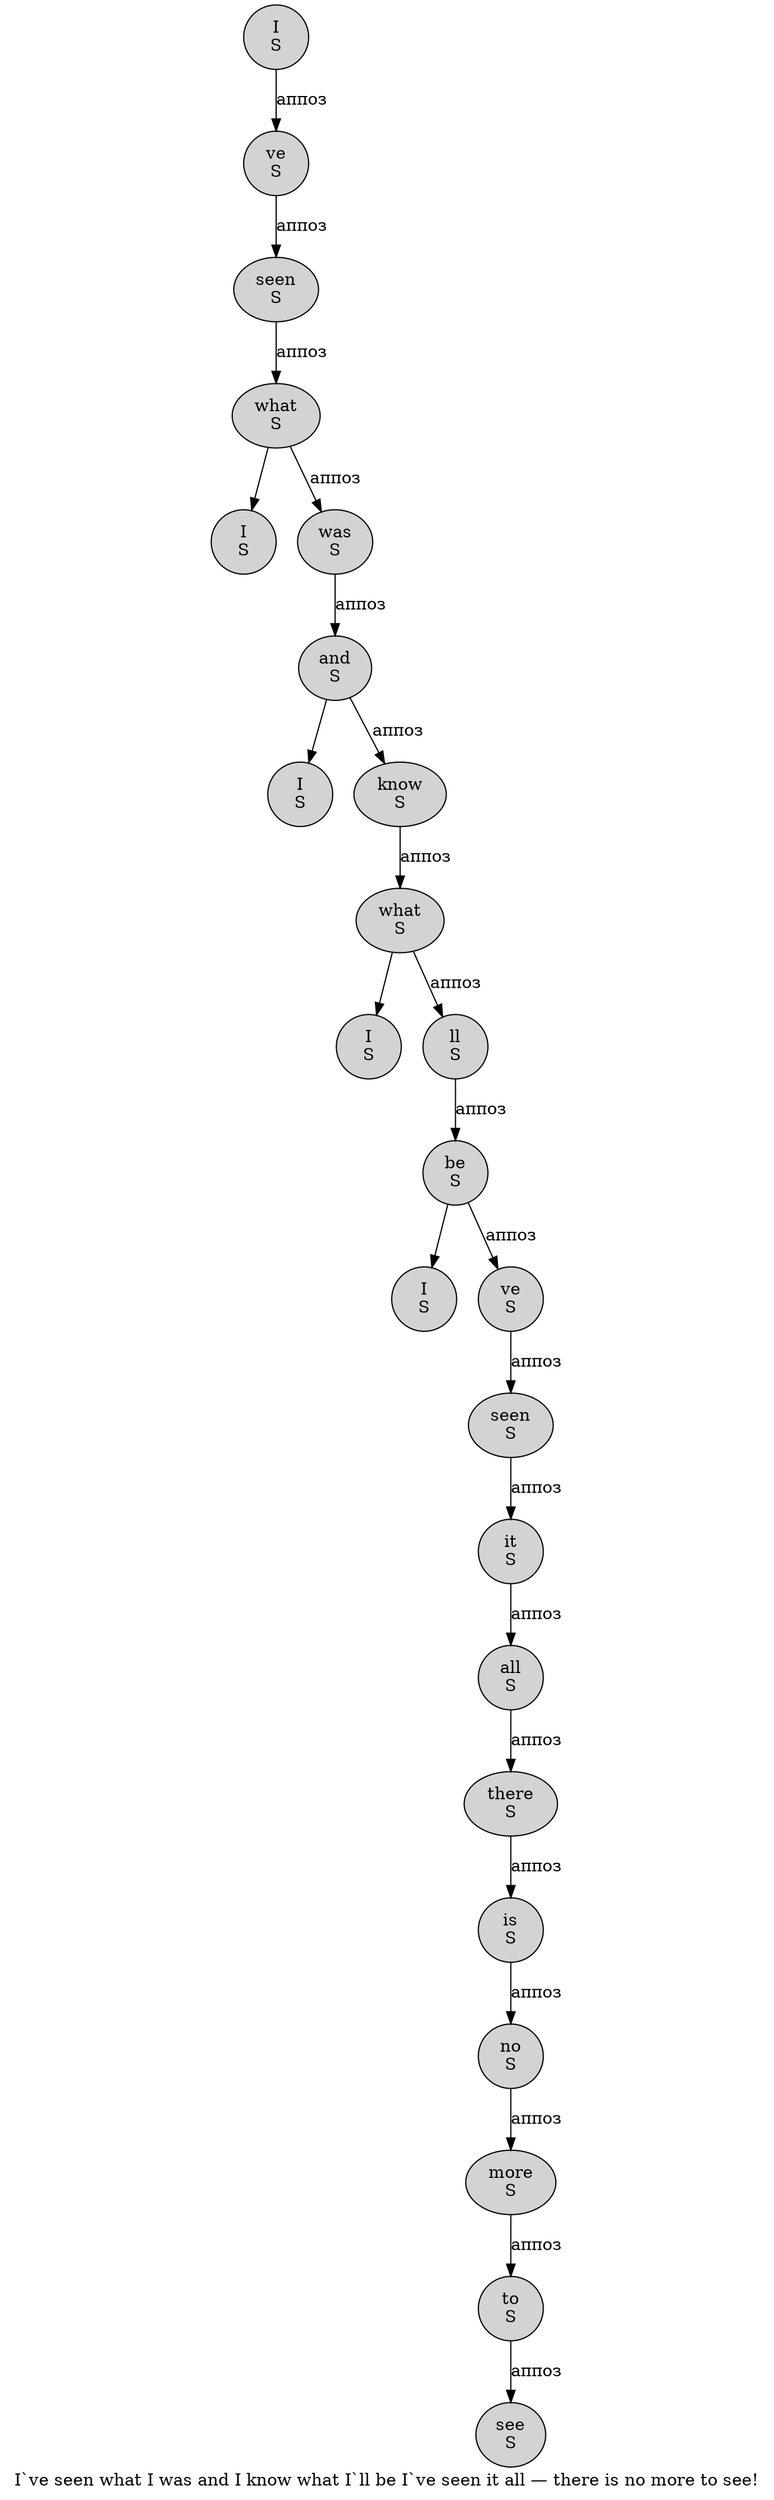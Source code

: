 digraph SENTENCE_508 {
	graph [label="I`ve seen what I was and I know what I`ll be I`ve seen it all — there is no more to see!"]
	node [style=filled]
		0 [label="I
S" color="" fillcolor=lightgray penwidth=1 shape=ellipse]
		2 [label="ve
S" color="" fillcolor=lightgray penwidth=1 shape=ellipse]
		3 [label="seen
S" color="" fillcolor=lightgray penwidth=1 shape=ellipse]
		4 [label="what
S" color="" fillcolor=lightgray penwidth=1 shape=ellipse]
		5 [label="I
S" color="" fillcolor=lightgray penwidth=1 shape=ellipse]
		6 [label="was
S" color="" fillcolor=lightgray penwidth=1 shape=ellipse]
		7 [label="and
S" color="" fillcolor=lightgray penwidth=1 shape=ellipse]
		8 [label="I
S" color="" fillcolor=lightgray penwidth=1 shape=ellipse]
		9 [label="know
S" color="" fillcolor=lightgray penwidth=1 shape=ellipse]
		10 [label="what
S" color="" fillcolor=lightgray penwidth=1 shape=ellipse]
		11 [label="I
S" color="" fillcolor=lightgray penwidth=1 shape=ellipse]
		13 [label="ll
S" color="" fillcolor=lightgray penwidth=1 shape=ellipse]
		14 [label="be
S" color="" fillcolor=lightgray penwidth=1 shape=ellipse]
		15 [label="I
S" color="" fillcolor=lightgray penwidth=1 shape=ellipse]
		17 [label="ve
S" color="" fillcolor=lightgray penwidth=1 shape=ellipse]
		18 [label="seen
S" color="" fillcolor=lightgray penwidth=1 shape=ellipse]
		19 [label="it
S" color="" fillcolor=lightgray penwidth=1 shape=ellipse]
		20 [label="all
S" color="" fillcolor=lightgray penwidth=1 shape=ellipse]
		22 [label="there
S" color="" fillcolor=lightgray penwidth=1 shape=ellipse]
		23 [label="is
S" color="" fillcolor=lightgray penwidth=1 shape=ellipse]
		24 [label="no
S" color="" fillcolor=lightgray penwidth=1 shape=ellipse]
		25 [label="more
S" color="" fillcolor=lightgray penwidth=1 shape=ellipse]
		26 [label="to
S" color="" fillcolor=lightgray penwidth=1 shape=ellipse]
		27 [label="see
S" color="" fillcolor=lightgray penwidth=1 shape=ellipse]
			19 -> 20 [label="аппоз"]
			9 -> 10 [label="аппоз"]
			13 -> 14 [label="аппоз"]
			3 -> 4 [label="аппоз"]
			18 -> 19 [label="аппоз"]
			23 -> 24 [label="аппоз"]
			6 -> 7 [label="аппоз"]
			0 -> 2 [label="аппоз"]
			24 -> 25 [label="аппоз"]
			4 -> 5
			4 -> 6 [label="аппоз"]
			2 -> 3 [label="аппоз"]
			26 -> 27 [label="аппоз"]
			14 -> 15
			14 -> 17 [label="аппоз"]
			25 -> 26 [label="аппоз"]
			10 -> 11
			10 -> 13 [label="аппоз"]
			7 -> 8
			7 -> 9 [label="аппоз"]
			20 -> 22 [label="аппоз"]
			22 -> 23 [label="аппоз"]
			17 -> 18 [label="аппоз"]
}